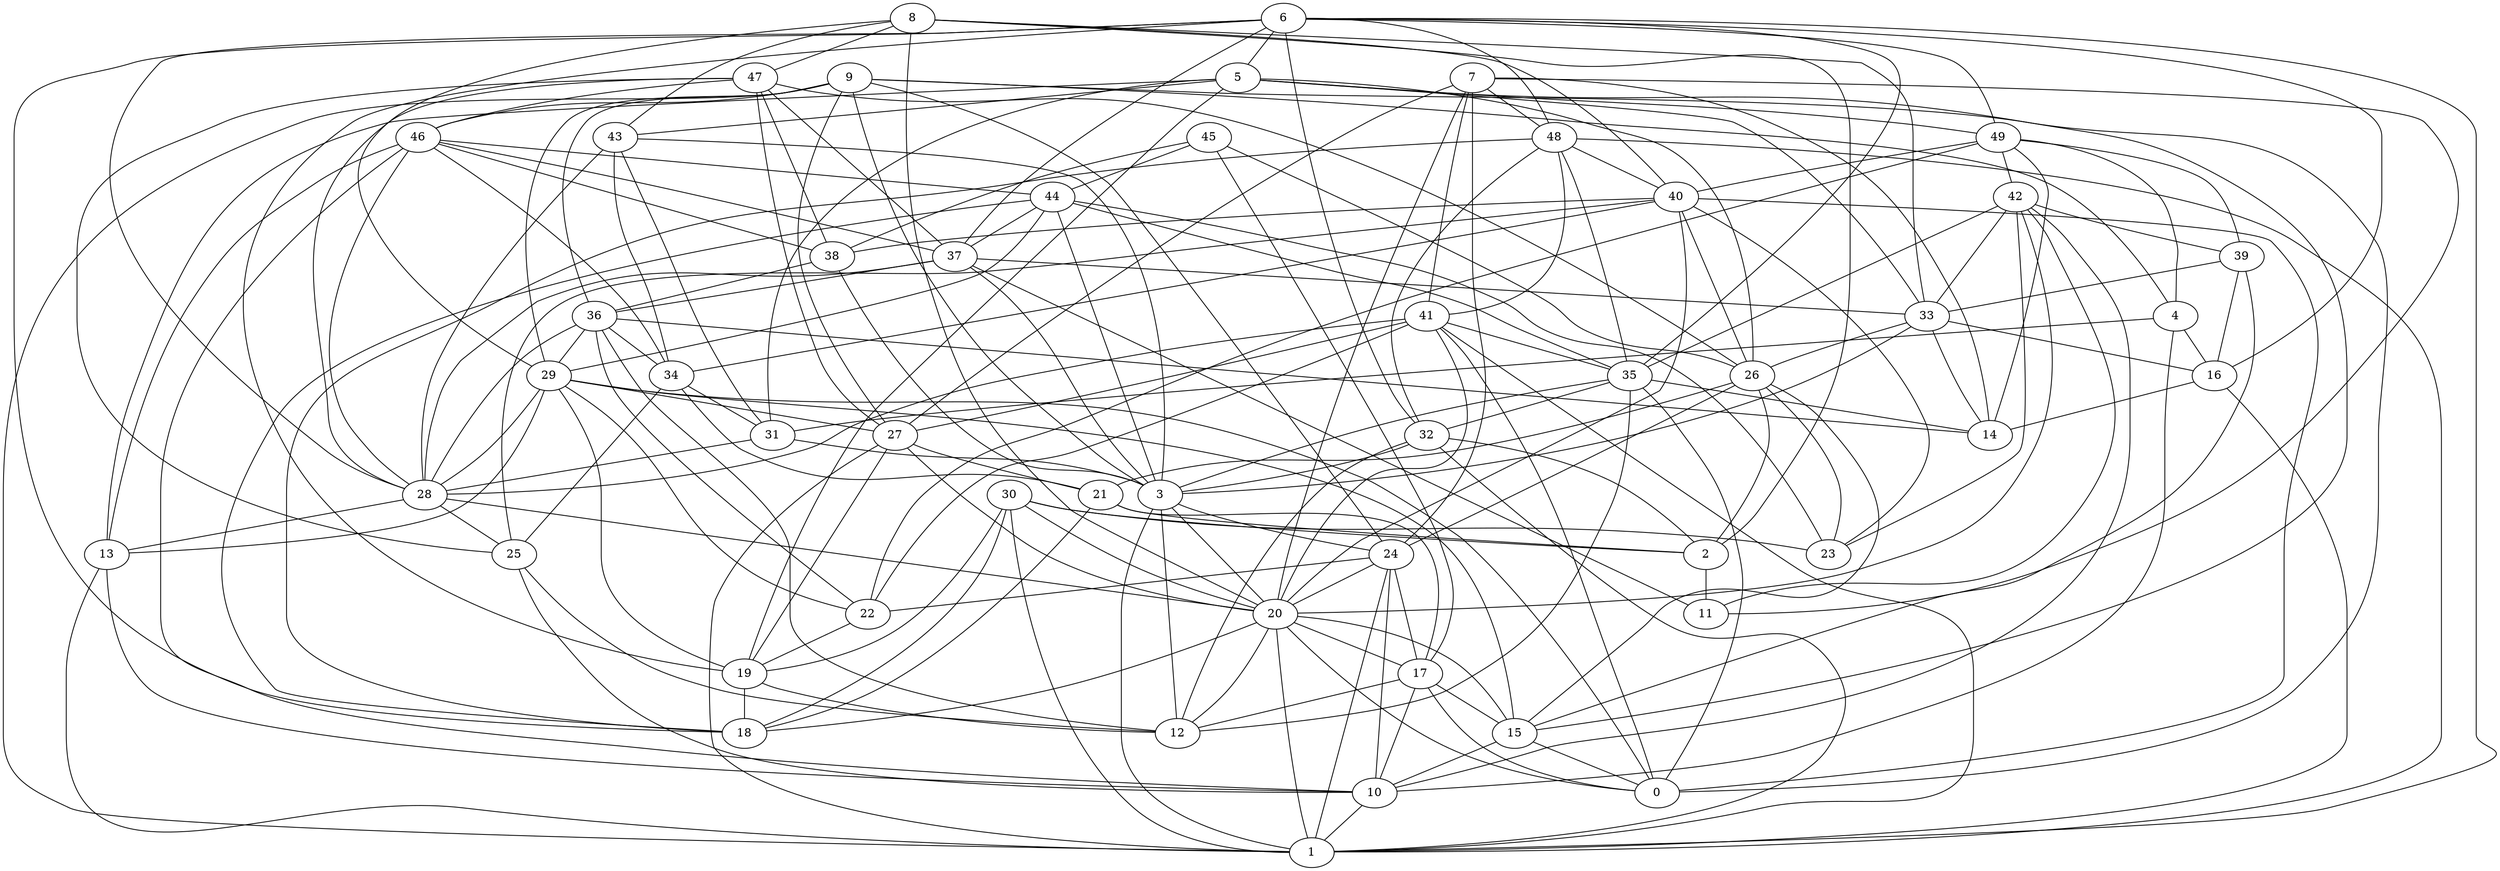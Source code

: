 digraph GG_graph {

subgraph G_graph {
edge [color = black]
"43" -> "34" [dir = none]
"4" -> "31" [dir = none]
"37" -> "11" [dir = none]
"37" -> "36" [dir = none]
"8" -> "2" [dir = none]
"8" -> "29" [dir = none]
"8" -> "33" [dir = none]
"8" -> "43" [dir = none]
"8" -> "40" [dir = none]
"9" -> "24" [dir = none]
"9" -> "4" [dir = none]
"9" -> "3" [dir = none]
"9" -> "1" [dir = none]
"24" -> "10" [dir = none]
"24" -> "17" [dir = none]
"49" -> "14" [dir = none]
"49" -> "39" [dir = none]
"49" -> "40" [dir = none]
"49" -> "42" [dir = none]
"49" -> "4" [dir = none]
"42" -> "20" [dir = none]
"42" -> "11" [dir = none]
"42" -> "33" [dir = none]
"47" -> "28" [dir = none]
"47" -> "38" [dir = none]
"47" -> "25" [dir = none]
"16" -> "14" [dir = none]
"39" -> "33" [dir = none]
"39" -> "16" [dir = none]
"7" -> "11" [dir = none]
"7" -> "14" [dir = none]
"7" -> "41" [dir = none]
"10" -> "1" [dir = none]
"13" -> "10" [dir = none]
"41" -> "0" [dir = none]
"41" -> "1" [dir = none]
"28" -> "13" [dir = none]
"28" -> "25" [dir = none]
"5" -> "15" [dir = none]
"5" -> "26" [dir = none]
"44" -> "29" [dir = none]
"44" -> "23" [dir = none]
"46" -> "34" [dir = none]
"46" -> "28" [dir = none]
"46" -> "38" [dir = none]
"19" -> "12" [dir = none]
"38" -> "3" [dir = none]
"15" -> "0" [dir = none]
"29" -> "19" [dir = none]
"29" -> "27" [dir = none]
"29" -> "28" [dir = none]
"29" -> "22" [dir = none]
"29" -> "15" [dir = none]
"29" -> "0" [dir = none]
"40" -> "26" [dir = none]
"40" -> "34" [dir = none]
"17" -> "12" [dir = none]
"22" -> "19" [dir = none]
"34" -> "31" [dir = none]
"34" -> "25" [dir = none]
"20" -> "18" [dir = none]
"20" -> "1" [dir = none]
"20" -> "12" [dir = none]
"20" -> "0" [dir = none]
"21" -> "2" [dir = none]
"26" -> "23" [dir = none]
"26" -> "2" [dir = none]
"32" -> "3" [dir = none]
"32" -> "2" [dir = none]
"36" -> "22" [dir = none]
"36" -> "29" [dir = none]
"36" -> "12" [dir = none]
"36" -> "34" [dir = none]
"36" -> "14" [dir = none]
"48" -> "35" [dir = none]
"48" -> "41" [dir = none]
"48" -> "40" [dir = none]
"48" -> "32" [dir = none]
"31" -> "28" [dir = none]
"31" -> "3" [dir = none]
"6" -> "49" [dir = none]
"6" -> "1" [dir = none]
"6" -> "28" [dir = none]
"6" -> "37" [dir = none]
"6" -> "16" [dir = none]
"6" -> "19" [dir = none]
"6" -> "35" [dir = none]
"45" -> "26" [dir = none]
"45" -> "38" [dir = none]
"30" -> "2" [dir = none]
"30" -> "1" [dir = none]
"30" -> "18" [dir = none]
"30" -> "23" [dir = none]
"3" -> "1" [dir = none]
"3" -> "24" [dir = none]
"27" -> "1" [dir = none]
"27" -> "21" [dir = none]
"35" -> "32" [dir = none]
"5" -> "31" [dir = none]
"42" -> "23" [dir = none]
"7" -> "27" [dir = none]
"34" -> "21" [dir = none]
"41" -> "28" [dir = none]
"17" -> "15" [dir = none]
"28" -> "20" [dir = none]
"33" -> "14" [dir = none]
"7" -> "48" [dir = none]
"20" -> "17" [dir = none]
"38" -> "36" [dir = none]
"6" -> "18" [dir = none]
"46" -> "13" [dir = none]
"21" -> "18" [dir = none]
"5" -> "19" [dir = none]
"3" -> "20" [dir = none]
"13" -> "1" [dir = none]
"35" -> "0" [dir = none]
"3" -> "12" [dir = none]
"33" -> "16" [dir = none]
"2" -> "11" [dir = none]
"46" -> "44" [dir = none]
"15" -> "10" [dir = none]
"37" -> "33" [dir = none]
"42" -> "10" [dir = none]
"24" -> "20" [dir = none]
"5" -> "43" [dir = none]
"41" -> "22" [dir = none]
"40" -> "0" [dir = none]
"4" -> "16" [dir = none]
"44" -> "18" [dir = none]
"26" -> "21" [dir = none]
"4" -> "10" [dir = none]
"44" -> "3" [dir = none]
"29" -> "13" [dir = none]
"5" -> "13" [dir = none]
"35" -> "14" [dir = none]
"47" -> "27" [dir = none]
"32" -> "1" [dir = none]
"44" -> "37" [dir = none]
"45" -> "44" [dir = none]
"49" -> "22" [dir = none]
"9" -> "46" [dir = none]
"6" -> "48" [dir = none]
"43" -> "31" [dir = none]
"30" -> "20" [dir = none]
"37" -> "3" [dir = none]
"19" -> "18" [dir = none]
"6" -> "5" [dir = none]
"8" -> "47" [dir = none]
"48" -> "1" [dir = none]
"46" -> "37" [dir = none]
"37" -> "28" [dir = none]
"30" -> "19" [dir = none]
"24" -> "22" [dir = none]
"35" -> "3" [dir = none]
"9" -> "0" [dir = none]
"33" -> "26" [dir = none]
"41" -> "20" [dir = none]
"44" -> "35" [dir = none]
"48" -> "18" [dir = none]
"45" -> "17" [dir = none]
"41" -> "27" [dir = none]
"42" -> "35" [dir = none]
"35" -> "12" [dir = none]
"20" -> "15" [dir = none]
"17" -> "10" [dir = none]
"26" -> "24" [dir = none]
"47" -> "26" [dir = none]
"8" -> "20" [dir = none]
"27" -> "19" [dir = none]
"24" -> "1" [dir = none]
"5" -> "49" [dir = none]
"21" -> "17" [dir = none]
"36" -> "28" [dir = none]
"41" -> "35" [dir = none]
"6" -> "32" [dir = none]
"46" -> "10" [dir = none]
"25" -> "12" [dir = none]
"5" -> "33" [dir = none]
"47" -> "46" [dir = none]
"33" -> "3" [dir = none]
"9" -> "36" [dir = none]
"43" -> "28" [dir = none]
"26" -> "15" [dir = none]
"25" -> "10" [dir = none]
"40" -> "23" [dir = none]
"16" -> "1" [dir = none]
"42" -> "39" [dir = none]
"47" -> "37" [dir = none]
"43" -> "3" [dir = none]
"27" -> "20" [dir = none]
"17" -> "0" [dir = none]
"7" -> "24" [dir = none]
"9" -> "29" [dir = none]
"40" -> "38" [dir = none]
"32" -> "12" [dir = none]
"39" -> "15" [dir = none]
"40" -> "20" [dir = none]
"7" -> "20" [dir = none]
"9" -> "27" [dir = none]
"40" -> "25" [dir = none]
}

}
